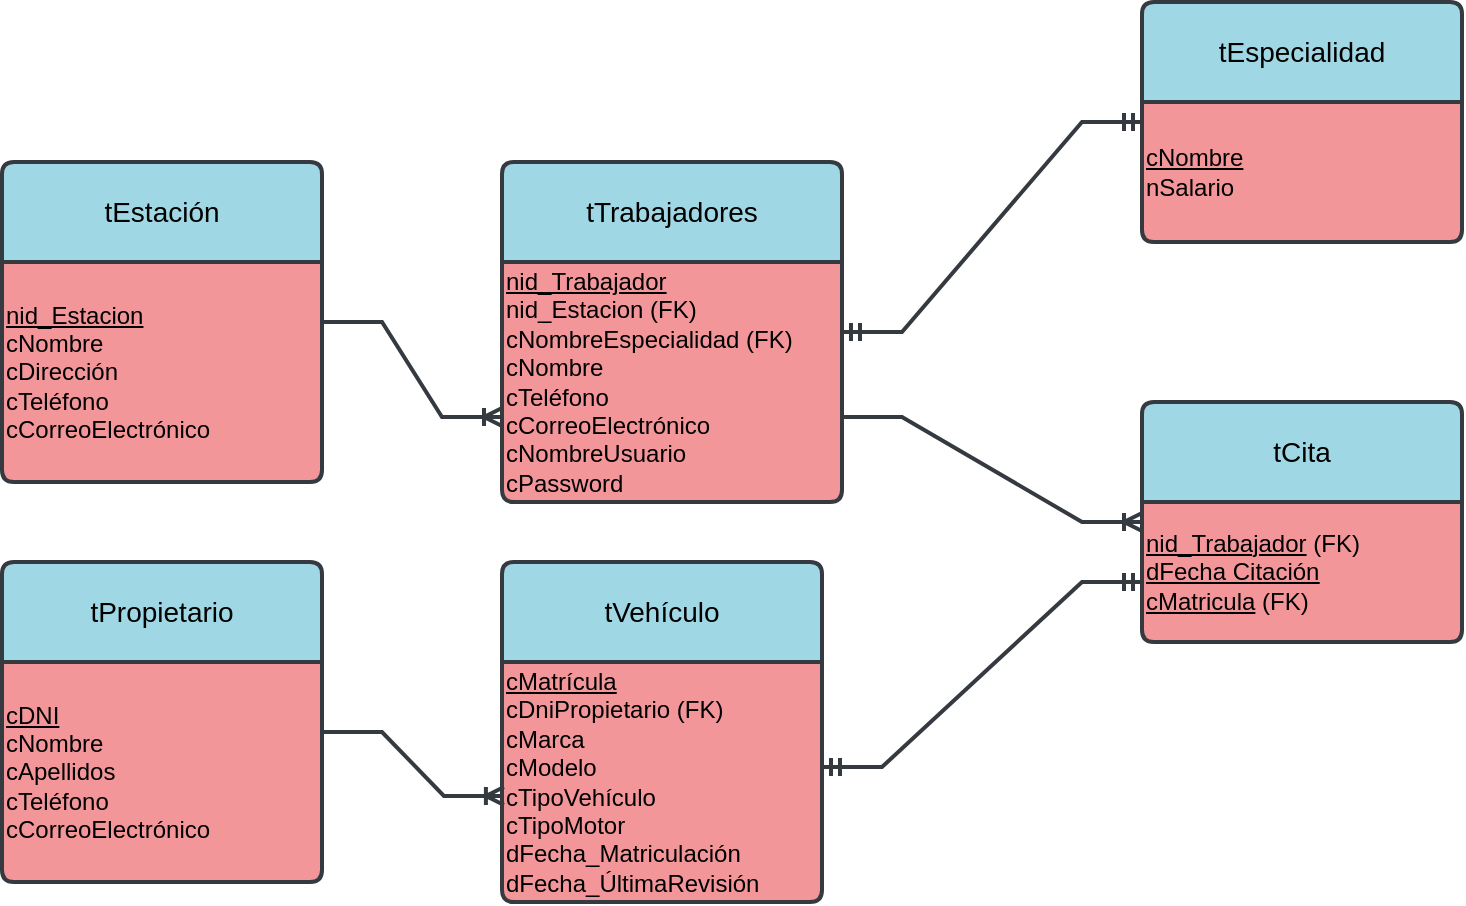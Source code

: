 <mxfile version="21.2.8" type="device">
  <diagram id="R2lEEEUBdFMjLlhIrx00" name="Page-1">
    <mxGraphModel dx="1434" dy="1941" grid="1" gridSize="10" guides="1" tooltips="1" connect="1" arrows="1" fold="1" page="1" pageScale="1" pageWidth="850" pageHeight="1100" math="0" shadow="0" extFonts="Permanent Marker^https://fonts.googleapis.com/css?family=Permanent+Marker">
      <root>
        <mxCell id="0" />
        <mxCell id="1" parent="0" />
        <mxCell id="BdEsYq8qDIptuaNuzMh2-1" value="tEstación" style="swimlane;childLayout=stackLayout;horizontal=1;startSize=50;horizontalStack=0;rounded=1;fontSize=14;fontStyle=0;strokeWidth=2;resizeParent=0;resizeLast=1;shadow=0;dashed=0;align=center;arcSize=4;whiteSpace=wrap;html=1;fillColor=#9fd8e4;strokeColor=#343a40;swimlaneFillColor=#f3969a;" parent="1" vertex="1">
          <mxGeometry x="30" width="160" height="160" as="geometry" />
        </mxCell>
        <mxCell id="3DfJ8T1us6RjxqaNL7vO-3" value="&lt;u&gt;nid_Estacion&lt;/u&gt;&lt;br&gt;cNombre&lt;br&gt;cDirección&lt;br&gt;cTeléfono&lt;br&gt;cCorreoElectrónico" style="text;html=1;align=left;verticalAlign=middle;resizable=0;points=[];autosize=1;strokeColor=none;fillColor=none;" parent="BdEsYq8qDIptuaNuzMh2-1" vertex="1">
          <mxGeometry y="50" width="160" height="110" as="geometry" />
        </mxCell>
        <mxCell id="BdEsYq8qDIptuaNuzMh2-3" value="tCita" style="swimlane;childLayout=stackLayout;horizontal=1;startSize=50;horizontalStack=0;rounded=1;fontSize=14;fontStyle=0;strokeWidth=2;resizeParent=0;resizeLast=1;shadow=0;dashed=0;align=center;arcSize=4;whiteSpace=wrap;html=1;fillColor=#9fd8e4;strokeColor=#343A40;swimlaneFillColor=#f3969a;" parent="1" vertex="1">
          <mxGeometry x="600" y="120" width="160" height="120" as="geometry" />
        </mxCell>
        <mxCell id="3DfJ8T1us6RjxqaNL7vO-6" value="&lt;u&gt;nid_Trabajador&lt;/u&gt; (FK)&lt;br&gt;&lt;div style=&quot;text-decoration-line: underline;&quot;&gt;&lt;u style=&quot;background-color: initial;&quot;&gt;dFecha Citación&lt;/u&gt;&lt;/div&gt;&lt;div style=&quot;&quot;&gt;&lt;u style=&quot;text-decoration-line: underline; background-color: initial;&quot;&gt;cMatricula&lt;/u&gt;&lt;span style=&quot;background-color: initial;&quot;&gt; &lt;/span&gt;&lt;span style=&quot;background-color: initial;&quot;&gt;(FK)&lt;/span&gt;&lt;/div&gt;" style="text;html=1;align=left;verticalAlign=middle;resizable=0;points=[];autosize=1;strokeColor=none;fillColor=none;" parent="BdEsYq8qDIptuaNuzMh2-3" vertex="1">
          <mxGeometry y="50" width="160" height="70" as="geometry" />
        </mxCell>
        <mxCell id="BdEsYq8qDIptuaNuzMh2-5" value="tEspecialidad" style="swimlane;childLayout=stackLayout;horizontal=1;startSize=50;horizontalStack=0;rounded=1;fontSize=14;fontStyle=0;strokeWidth=2;resizeParent=0;resizeLast=1;shadow=0;dashed=0;align=center;arcSize=4;whiteSpace=wrap;html=1;fillColor=#9fd8e4;swimlaneFillColor=#F3969A;strokeColor=#343A40;" parent="1" vertex="1">
          <mxGeometry x="600" y="-80" width="160" height="120" as="geometry" />
        </mxCell>
        <mxCell id="3DfJ8T1us6RjxqaNL7vO-5" value="&lt;u&gt;cNombre&lt;/u&gt;&lt;br&gt;nSalario" style="text;html=1;align=left;verticalAlign=middle;resizable=0;points=[];autosize=1;fillColor=none;" parent="BdEsYq8qDIptuaNuzMh2-5" vertex="1">
          <mxGeometry y="50" width="160" height="70" as="geometry" />
        </mxCell>
        <mxCell id="BdEsYq8qDIptuaNuzMh2-7" value="tPropietario" style="swimlane;childLayout=stackLayout;horizontal=1;startSize=50;horizontalStack=0;rounded=1;fontSize=14;fontStyle=0;strokeWidth=2;resizeParent=0;resizeLast=1;shadow=0;dashed=0;align=center;arcSize=4;whiteSpace=wrap;html=1;fillColor=#9fd8e4;strokeColor=#343a40;swimlaneFillColor=#F3969A;" parent="1" vertex="1">
          <mxGeometry x="30" y="200" width="160" height="160" as="geometry" />
        </mxCell>
        <mxCell id="3DfJ8T1us6RjxqaNL7vO-8" value="&lt;u&gt;cDNI&lt;/u&gt;&lt;br&gt;cNombre&lt;br&gt;cApellidos&lt;br&gt;cTeléfono&lt;br&gt;cCorreoElectrónico" style="text;html=1;align=left;verticalAlign=middle;resizable=0;points=[];autosize=1;strokeColor=none;fillColor=none;" parent="BdEsYq8qDIptuaNuzMh2-7" vertex="1">
          <mxGeometry y="50" width="160" height="110" as="geometry" />
        </mxCell>
        <mxCell id="BdEsYq8qDIptuaNuzMh2-9" value="tVehículo" style="swimlane;childLayout=stackLayout;horizontal=1;startSize=50;horizontalStack=0;rounded=1;fontSize=14;fontStyle=0;strokeWidth=2;resizeParent=0;resizeLast=1;shadow=0;dashed=0;align=center;arcSize=4;whiteSpace=wrap;html=1;fillColor=#9fd8e4;strokeColor=#343a40;swimlaneFillColor=#F3969A;" parent="1" vertex="1">
          <mxGeometry x="280" y="200" width="160" height="170" as="geometry" />
        </mxCell>
        <mxCell id="3DfJ8T1us6RjxqaNL7vO-7" value="&lt;u&gt;cMatrícula&lt;br&gt;&lt;/u&gt;cDniPropietario (FK)&lt;br&gt;cMarca&lt;br&gt;cModelo&lt;br&gt;cTipoVehículo&lt;br&gt;cTipoMotor&lt;br&gt;dFecha_Matriculación&lt;br&gt;dFecha_ÚltimaRevisión" style="text;html=1;align=left;verticalAlign=middle;resizable=0;points=[];autosize=1;strokeColor=none;fillColor=none;" parent="BdEsYq8qDIptuaNuzMh2-9" vertex="1">
          <mxGeometry y="50" width="160" height="120" as="geometry" />
        </mxCell>
        <mxCell id="BdEsYq8qDIptuaNuzMh2-11" value="tTrabajadores" style="swimlane;childLayout=stackLayout;horizontal=1;startSize=50;horizontalStack=0;rounded=1;fontSize=14;fontStyle=0;strokeWidth=2;resizeParent=0;resizeLast=1;shadow=0;dashed=0;align=center;arcSize=4;whiteSpace=wrap;html=1;fillColor=#9fd8e4;strokeColor=#343a40;swimlaneFillColor=#F3969A;" parent="1" vertex="1">
          <mxGeometry x="280" width="170" height="170" as="geometry" />
        </mxCell>
        <mxCell id="3DfJ8T1us6RjxqaNL7vO-4" value="&lt;u&gt;nid_Trabajador&lt;br&gt;&lt;/u&gt;nid_Estacion (FK)&lt;br&gt;cNombreEspecialidad (FK)&lt;br&gt;cNombre&lt;br&gt;cTeléfono&lt;br&gt;cCorreoElectrónico&lt;br&gt;cNombreUsuario&lt;br&gt;cPassword" style="text;html=1;align=left;verticalAlign=middle;resizable=0;points=[];autosize=1;strokeColor=none;fillColor=none;" parent="BdEsYq8qDIptuaNuzMh2-11" vertex="1">
          <mxGeometry y="50" width="170" height="120" as="geometry" />
        </mxCell>
        <mxCell id="BdEsYq8qDIptuaNuzMh2-14" value="" style="edgeStyle=entityRelationEdgeStyle;fontSize=12;html=1;endArrow=ERoneToMany;rounded=0;strokeWidth=2;entryX=0;entryY=0.75;entryDx=0;entryDy=0;strokeColor=#343a40;" parent="1" target="BdEsYq8qDIptuaNuzMh2-11" edge="1">
          <mxGeometry width="100" height="100" relative="1" as="geometry">
            <mxPoint x="190" y="80" as="sourcePoint" />
            <mxPoint x="280" y="90" as="targetPoint" />
          </mxGeometry>
        </mxCell>
        <mxCell id="BdEsYq8qDIptuaNuzMh2-98" value="" style="edgeStyle=entityRelationEdgeStyle;fontSize=12;html=1;endArrow=ERoneToMany;rounded=0;entryX=0;entryY=0.5;entryDx=0;entryDy=0;exitX=1;exitY=0.75;exitDx=0;exitDy=0;strokeWidth=2;strokeColor=#343a40;" parent="1" source="BdEsYq8qDIptuaNuzMh2-11" target="BdEsYq8qDIptuaNuzMh2-3" edge="1">
          <mxGeometry width="100" height="100" relative="1" as="geometry">
            <mxPoint x="420" y="500" as="sourcePoint" />
            <mxPoint x="520" y="400" as="targetPoint" />
          </mxGeometry>
        </mxCell>
        <mxCell id="BdEsYq8qDIptuaNuzMh2-99" value="" style="edgeStyle=entityRelationEdgeStyle;fontSize=12;html=1;endArrow=ERmandOne;startArrow=ERmandOne;rounded=0;entryX=0;entryY=0.5;entryDx=0;entryDy=0;exitX=1;exitY=0.5;exitDx=0;exitDy=0;strokeWidth=2;strokeColor=#343a40;" parent="1" source="BdEsYq8qDIptuaNuzMh2-11" target="BdEsYq8qDIptuaNuzMh2-5" edge="1">
          <mxGeometry width="100" height="100" relative="1" as="geometry">
            <mxPoint x="460" y="110" as="sourcePoint" />
            <mxPoint x="600" y="-70" as="targetPoint" />
          </mxGeometry>
        </mxCell>
        <mxCell id="BdEsYq8qDIptuaNuzMh2-100" value="" style="edgeStyle=entityRelationEdgeStyle;fontSize=12;html=1;endArrow=ERmandOne;startArrow=ERmandOne;rounded=0;entryX=0;entryY=0;entryDx=0;entryDy=0;exitX=1;exitY=0.75;exitDx=0;exitDy=0;strokeWidth=2;strokeColor=#343a40;" parent="1" edge="1">
          <mxGeometry width="100" height="100" relative="1" as="geometry">
            <mxPoint x="440" y="302.5" as="sourcePoint" />
            <mxPoint x="600" y="210" as="targetPoint" />
          </mxGeometry>
        </mxCell>
        <mxCell id="BdEsYq8qDIptuaNuzMh2-101" value="" style="edgeStyle=entityRelationEdgeStyle;fontSize=12;html=1;endArrow=ERoneToMany;rounded=0;exitX=1;exitY=0.5;exitDx=0;exitDy=0;entryX=0.006;entryY=0.558;entryDx=0;entryDy=0;strokeWidth=2;strokeColor=#343a40;entryPerimeter=0;" parent="1" target="3DfJ8T1us6RjxqaNL7vO-7" edge="1">
          <mxGeometry width="100" height="100" relative="1" as="geometry">
            <mxPoint x="190" y="285" as="sourcePoint" />
            <mxPoint x="280" y="285" as="targetPoint" />
          </mxGeometry>
        </mxCell>
      </root>
    </mxGraphModel>
  </diagram>
</mxfile>
